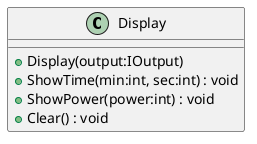 @startuml
class Display {
    + Display(output:IOutput)
    + ShowTime(min:int, sec:int) : void
    + ShowPower(power:int) : void
    + Clear() : void
}
@enduml

